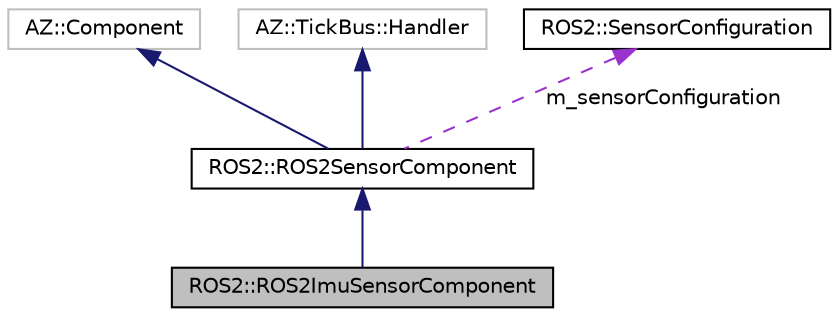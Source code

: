 digraph "ROS2::ROS2ImuSensorComponent"
{
 // LATEX_PDF_SIZE
  edge [fontname="Helvetica",fontsize="10",labelfontname="Helvetica",labelfontsize="10"];
  node [fontname="Helvetica",fontsize="10",shape=record];
  Node1 [label="ROS2::ROS2ImuSensorComponent",height=0.2,width=0.4,color="black", fillcolor="grey75", style="filled", fontcolor="black",tooltip=" "];
  Node2 -> Node1 [dir="back",color="midnightblue",fontsize="10",style="solid",fontname="Helvetica"];
  Node2 [label="ROS2::ROS2SensorComponent",height=0.2,width=0.4,color="black", fillcolor="white", style="filled",URL="$class_r_o_s2_1_1_r_o_s2_sensor_component.html",tooltip=" "];
  Node3 -> Node2 [dir="back",color="midnightblue",fontsize="10",style="solid",fontname="Helvetica"];
  Node3 [label="AZ::Component",height=0.2,width=0.4,color="grey75", fillcolor="white", style="filled",tooltip=" "];
  Node4 -> Node2 [dir="back",color="midnightblue",fontsize="10",style="solid",fontname="Helvetica"];
  Node4 [label="AZ::TickBus::Handler",height=0.2,width=0.4,color="grey75", fillcolor="white", style="filled",tooltip=" "];
  Node5 -> Node2 [dir="back",color="darkorchid3",fontsize="10",style="dashed",label=" m_sensorConfiguration" ,fontname="Helvetica"];
  Node5 [label="ROS2::SensorConfiguration",height=0.2,width=0.4,color="black", fillcolor="white", style="filled",URL="$struct_r_o_s2_1_1_sensor_configuration.html",tooltip=" "];
}
